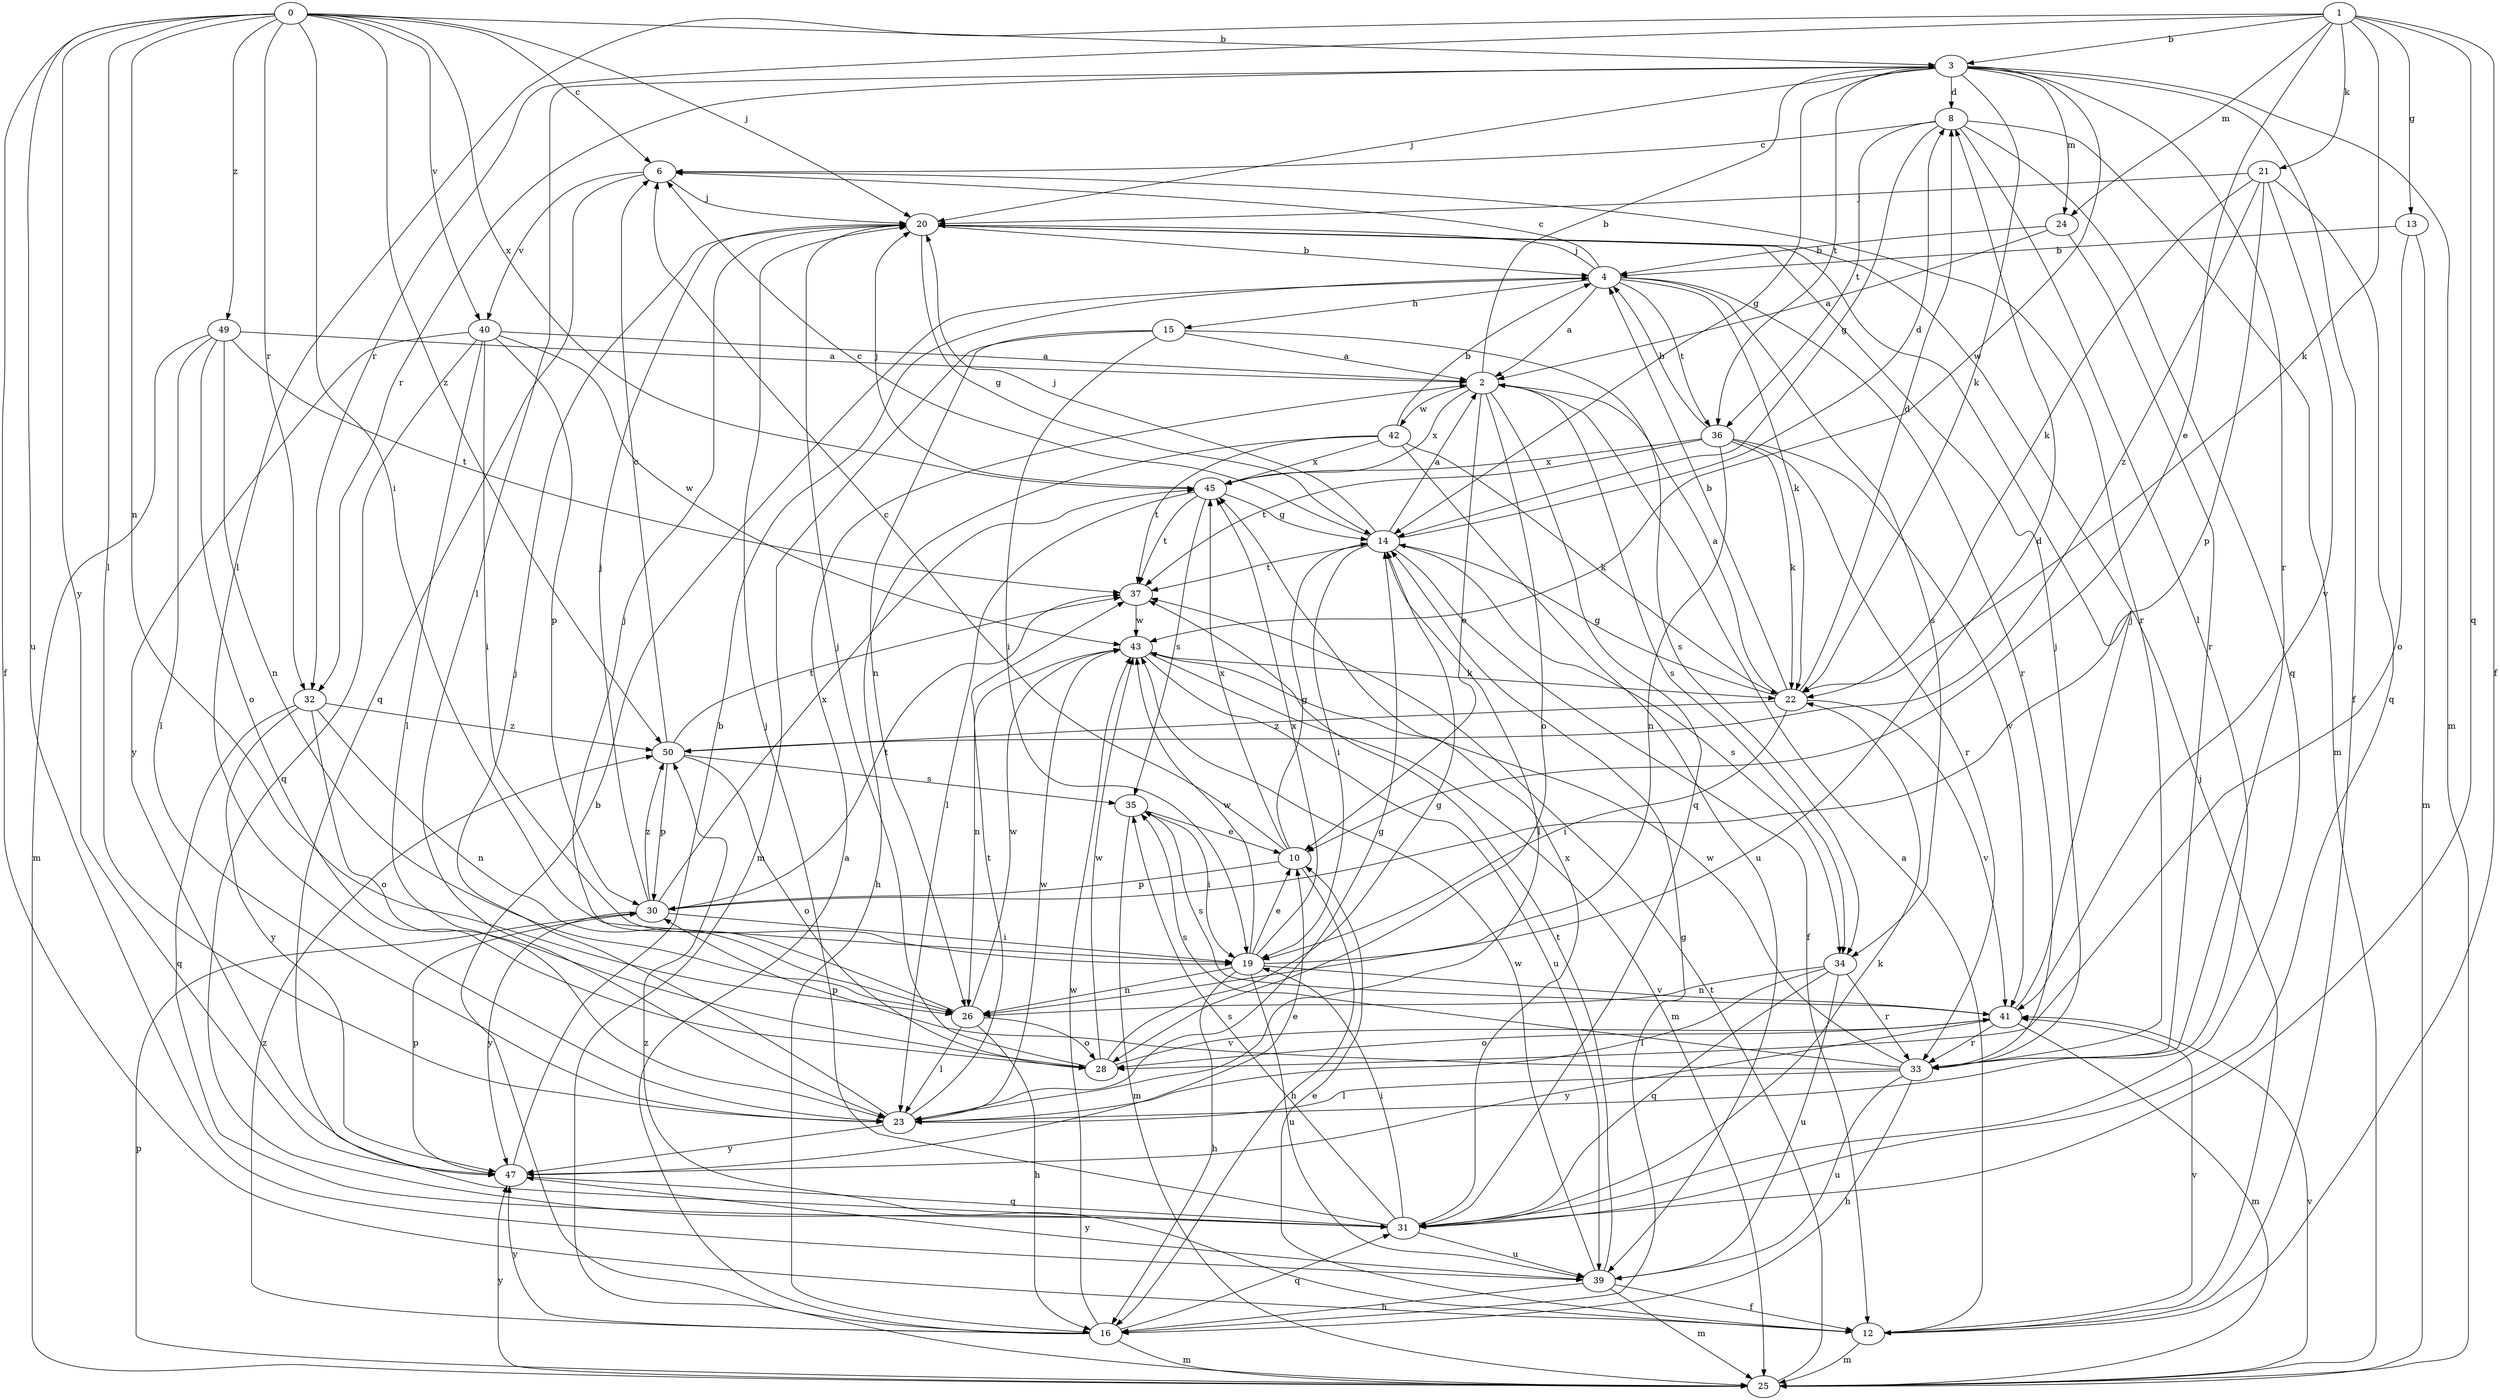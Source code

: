 strict digraph  {
0;
1;
2;
3;
4;
6;
8;
10;
12;
13;
14;
15;
16;
19;
20;
21;
22;
23;
24;
25;
26;
28;
30;
31;
32;
33;
34;
35;
36;
37;
39;
40;
41;
42;
43;
45;
47;
49;
50;
0 -> 3  [label=b];
0 -> 6  [label=c];
0 -> 12  [label=f];
0 -> 19  [label=i];
0 -> 20  [label=j];
0 -> 23  [label=l];
0 -> 26  [label=n];
0 -> 32  [label=r];
0 -> 39  [label=u];
0 -> 40  [label=v];
0 -> 45  [label=x];
0 -> 47  [label=y];
0 -> 49  [label=z];
0 -> 50  [label=z];
1 -> 3  [label=b];
1 -> 10  [label=e];
1 -> 12  [label=f];
1 -> 13  [label=g];
1 -> 21  [label=k];
1 -> 22  [label=k];
1 -> 23  [label=l];
1 -> 24  [label=m];
1 -> 31  [label=q];
1 -> 32  [label=r];
2 -> 3  [label=b];
2 -> 10  [label=e];
2 -> 28  [label=o];
2 -> 31  [label=q];
2 -> 34  [label=s];
2 -> 42  [label=w];
2 -> 45  [label=x];
3 -> 8  [label=d];
3 -> 12  [label=f];
3 -> 14  [label=g];
3 -> 20  [label=j];
3 -> 22  [label=k];
3 -> 23  [label=l];
3 -> 24  [label=m];
3 -> 25  [label=m];
3 -> 32  [label=r];
3 -> 33  [label=r];
3 -> 36  [label=t];
3 -> 43  [label=w];
4 -> 2  [label=a];
4 -> 6  [label=c];
4 -> 15  [label=h];
4 -> 20  [label=j];
4 -> 22  [label=k];
4 -> 33  [label=r];
4 -> 34  [label=s];
4 -> 36  [label=t];
6 -> 20  [label=j];
6 -> 31  [label=q];
6 -> 33  [label=r];
6 -> 40  [label=v];
8 -> 6  [label=c];
8 -> 14  [label=g];
8 -> 23  [label=l];
8 -> 25  [label=m];
8 -> 31  [label=q];
8 -> 36  [label=t];
10 -> 6  [label=c];
10 -> 14  [label=g];
10 -> 16  [label=h];
10 -> 30  [label=p];
10 -> 45  [label=x];
12 -> 2  [label=a];
12 -> 10  [label=e];
12 -> 20  [label=j];
12 -> 25  [label=m];
12 -> 41  [label=v];
12 -> 50  [label=z];
13 -> 4  [label=b];
13 -> 25  [label=m];
13 -> 28  [label=o];
14 -> 2  [label=a];
14 -> 6  [label=c];
14 -> 8  [label=d];
14 -> 12  [label=f];
14 -> 19  [label=i];
14 -> 20  [label=j];
14 -> 23  [label=l];
14 -> 34  [label=s];
14 -> 37  [label=t];
15 -> 2  [label=a];
15 -> 19  [label=i];
15 -> 25  [label=m];
15 -> 26  [label=n];
15 -> 34  [label=s];
16 -> 2  [label=a];
16 -> 4  [label=b];
16 -> 14  [label=g];
16 -> 25  [label=m];
16 -> 31  [label=q];
16 -> 43  [label=w];
16 -> 47  [label=y];
16 -> 50  [label=z];
19 -> 8  [label=d];
19 -> 10  [label=e];
19 -> 16  [label=h];
19 -> 26  [label=n];
19 -> 39  [label=u];
19 -> 41  [label=v];
19 -> 43  [label=w];
19 -> 45  [label=x];
20 -> 4  [label=b];
20 -> 14  [label=g];
21 -> 20  [label=j];
21 -> 22  [label=k];
21 -> 30  [label=p];
21 -> 31  [label=q];
21 -> 41  [label=v];
21 -> 50  [label=z];
22 -> 2  [label=a];
22 -> 4  [label=b];
22 -> 8  [label=d];
22 -> 14  [label=g];
22 -> 19  [label=i];
22 -> 41  [label=v];
22 -> 50  [label=z];
23 -> 14  [label=g];
23 -> 20  [label=j];
23 -> 37  [label=t];
23 -> 43  [label=w];
23 -> 47  [label=y];
24 -> 2  [label=a];
24 -> 4  [label=b];
24 -> 33  [label=r];
25 -> 30  [label=p];
25 -> 37  [label=t];
25 -> 41  [label=v];
25 -> 47  [label=y];
26 -> 16  [label=h];
26 -> 20  [label=j];
26 -> 23  [label=l];
26 -> 28  [label=o];
26 -> 43  [label=w];
28 -> 14  [label=g];
28 -> 20  [label=j];
28 -> 41  [label=v];
28 -> 43  [label=w];
30 -> 19  [label=i];
30 -> 20  [label=j];
30 -> 37  [label=t];
30 -> 45  [label=x];
30 -> 47  [label=y];
30 -> 50  [label=z];
31 -> 19  [label=i];
31 -> 20  [label=j];
31 -> 22  [label=k];
31 -> 35  [label=s];
31 -> 39  [label=u];
31 -> 45  [label=x];
32 -> 26  [label=n];
32 -> 28  [label=o];
32 -> 31  [label=q];
32 -> 47  [label=y];
32 -> 50  [label=z];
33 -> 16  [label=h];
33 -> 20  [label=j];
33 -> 23  [label=l];
33 -> 30  [label=p];
33 -> 35  [label=s];
33 -> 39  [label=u];
33 -> 43  [label=w];
34 -> 23  [label=l];
34 -> 26  [label=n];
34 -> 31  [label=q];
34 -> 33  [label=r];
34 -> 39  [label=u];
35 -> 10  [label=e];
35 -> 19  [label=i];
35 -> 25  [label=m];
36 -> 4  [label=b];
36 -> 22  [label=k];
36 -> 26  [label=n];
36 -> 33  [label=r];
36 -> 37  [label=t];
36 -> 41  [label=v];
36 -> 45  [label=x];
37 -> 43  [label=w];
39 -> 12  [label=f];
39 -> 16  [label=h];
39 -> 25  [label=m];
39 -> 37  [label=t];
39 -> 43  [label=w];
39 -> 47  [label=y];
40 -> 2  [label=a];
40 -> 19  [label=i];
40 -> 23  [label=l];
40 -> 30  [label=p];
40 -> 31  [label=q];
40 -> 43  [label=w];
40 -> 47  [label=y];
41 -> 20  [label=j];
41 -> 25  [label=m];
41 -> 28  [label=o];
41 -> 33  [label=r];
41 -> 35  [label=s];
41 -> 47  [label=y];
42 -> 4  [label=b];
42 -> 16  [label=h];
42 -> 22  [label=k];
42 -> 37  [label=t];
42 -> 39  [label=u];
42 -> 45  [label=x];
43 -> 22  [label=k];
43 -> 25  [label=m];
43 -> 26  [label=n];
43 -> 39  [label=u];
45 -> 14  [label=g];
45 -> 20  [label=j];
45 -> 23  [label=l];
45 -> 35  [label=s];
45 -> 37  [label=t];
47 -> 4  [label=b];
47 -> 10  [label=e];
47 -> 30  [label=p];
47 -> 31  [label=q];
49 -> 2  [label=a];
49 -> 23  [label=l];
49 -> 25  [label=m];
49 -> 26  [label=n];
49 -> 28  [label=o];
49 -> 37  [label=t];
50 -> 6  [label=c];
50 -> 28  [label=o];
50 -> 30  [label=p];
50 -> 35  [label=s];
50 -> 37  [label=t];
}
